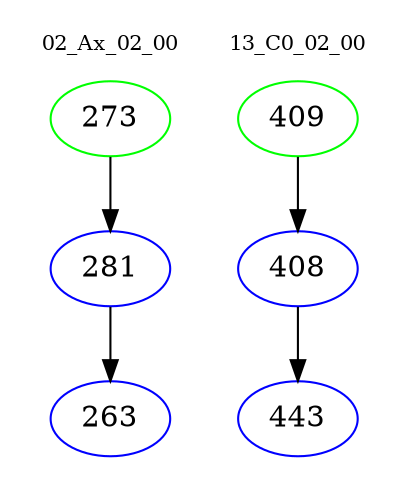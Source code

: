 digraph{
subgraph cluster_0 {
color = white
label = "02_Ax_02_00";
fontsize=10;
T0_273 [label="273", color="green"]
T0_273 -> T0_281 [color="black"]
T0_281 [label="281", color="blue"]
T0_281 -> T0_263 [color="black"]
T0_263 [label="263", color="blue"]
}
subgraph cluster_1 {
color = white
label = "13_C0_02_00";
fontsize=10;
T1_409 [label="409", color="green"]
T1_409 -> T1_408 [color="black"]
T1_408 [label="408", color="blue"]
T1_408 -> T1_443 [color="black"]
T1_443 [label="443", color="blue"]
}
}
